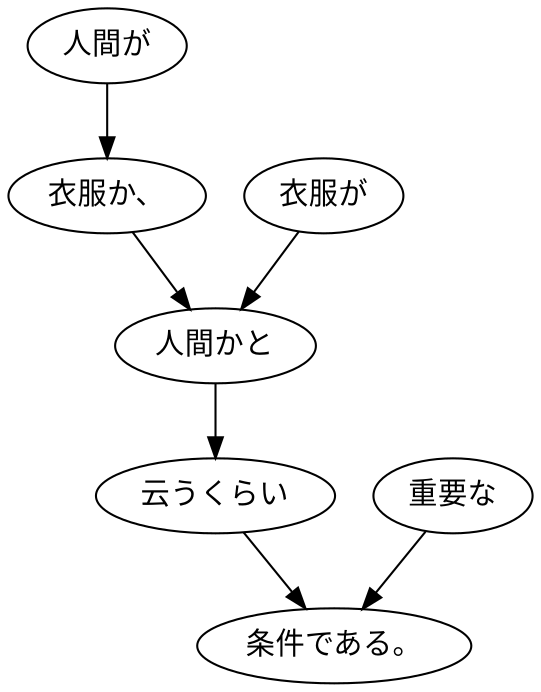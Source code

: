 digraph graph4301 {
	node0 [label="人間が"];
	node1 [label="衣服か、"];
	node2 [label="衣服が"];
	node3 [label="人間かと"];
	node4 [label="云うくらい"];
	node5 [label="重要な"];
	node6 [label="条件である。"];
	node0 -> node1;
	node1 -> node3;
	node2 -> node3;
	node3 -> node4;
	node4 -> node6;
	node5 -> node6;
}
